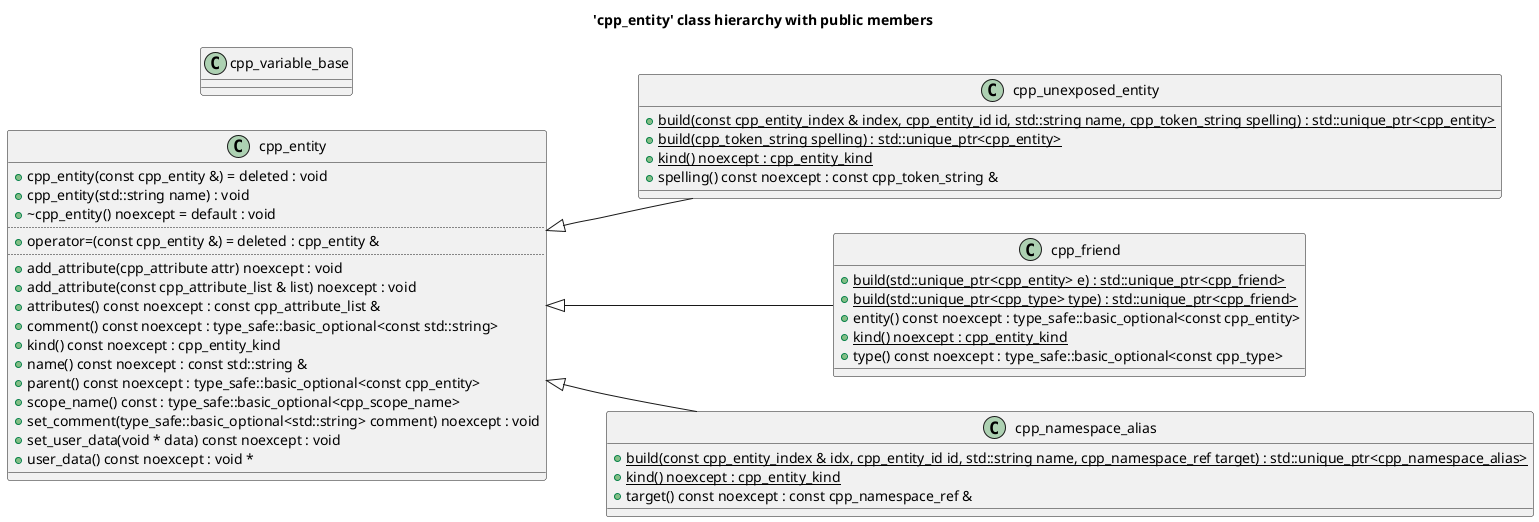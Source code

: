 @startuml
title 'cpp_entity' class hierarchy with public members
left to right direction
class "cpp_entity" as C_0014837562978658247224
class C_0014837562978658247224 [[https://github.com/foonathan/cppast/blob/5329e377ab9b9ab9309e9641f3fcda04366a449a/include/cppast/cpp_entity.hpp#L47{cpp_entity}]] {
+cpp_entity(const cpp_entity &) = deleted : void [[[https://github.com/foonathan/cppast/blob/5329e377ab9b9ab9309e9641f3fcda04366a449a/include/cppast/cpp_entity.hpp#L50{cpp_entity}]]]
+cpp_entity(std::string name) : void [[[https://github.com/foonathan/cppast/blob/5329e377ab9b9ab9309e9641f3fcda04366a449a/include/cppast/cpp_entity.hpp#L155{cpp_entity}]]]
+~cpp_entity() noexcept = default : void [[[https://github.com/foonathan/cppast/blob/5329e377ab9b9ab9309e9641f3fcda04366a449a/include/cppast/cpp_entity.hpp#L53{~cpp_entity}]]]
..
+operator=(const cpp_entity &) = deleted : cpp_entity & [[[https://github.com/foonathan/cppast/blob/5329e377ab9b9ab9309e9641f3fcda04366a449a/include/cppast/cpp_entity.hpp#L51{operator=}]]]
..
+add_attribute(cpp_attribute attr) noexcept : void [[[https://github.com/foonathan/cppast/blob/5329e377ab9b9ab9309e9641f3fcda04366a449a/include/cppast/cpp_entity.hpp#L125{add_attribute}]]]
+add_attribute(const cpp_attribute_list & list) noexcept : void [[[https://github.com/foonathan/cppast/blob/5329e377ab9b9ab9309e9641f3fcda04366a449a/include/cppast/cpp_entity.hpp#L131{add_attribute}]]]
+attributes() const noexcept : const cpp_attribute_list & [[[https://github.com/foonathan/cppast/blob/5329e377ab9b9ab9309e9641f3fcda04366a449a/include/cppast/cpp_entity.hpp#L119{attributes}]]]
+comment() const noexcept : type_safe::basic_optional<const std::string> [[[https://github.com/foonathan/cppast/blob/5329e377ab9b9ab9309e9641f3fcda04366a449a/include/cppast/cpp_entity.hpp#L106{comment}]]]
+kind() const noexcept : cpp_entity_kind [[[https://github.com/foonathan/cppast/blob/5329e377ab9b9ab9309e9641f3fcda04366a449a/include/cppast/cpp_entity.hpp#L56{kind}]]]
+name() const noexcept : const std::string & [[[https://github.com/foonathan/cppast/blob/5329e377ab9b9ab9309e9641f3fcda04366a449a/include/cppast/cpp_entity.hpp#L63{name}]]]
+parent() const noexcept : type_safe::basic_optional<const cpp_entity> [[[https://github.com/foonathan/cppast/blob/5329e377ab9b9ab9309e9641f3fcda04366a449a/include/cppast/cpp_entity.hpp#L76{parent}]]]
+scope_name() const : type_safe::basic_optional<cpp_scope_name> [[[https://github.com/foonathan/cppast/blob/5329e377ab9b9ab9309e9641f3fcda04366a449a/include/cppast/cpp_entity.hpp#L70{scope_name}]]]
+set_comment(type_safe::basic_optional<std::string> comment) noexcept : void [[[https://github.com/foonathan/cppast/blob/5329e377ab9b9ab9309e9641f3fcda04366a449a/include/cppast/cpp_entity.hpp#L113{set_comment}]]]
+set_user_data(void * data) const noexcept : void [[[https://github.com/foonathan/cppast/blob/5329e377ab9b9ab9309e9641f3fcda04366a449a/include/cppast/cpp_entity.hpp#L149{set_user_data}]]]
+user_data() const noexcept : void * [[[https://github.com/foonathan/cppast/blob/5329e377ab9b9ab9309e9641f3fcda04366a449a/include/cppast/cpp_entity.hpp#L137{user_data}]]]
__
}
class "cpp_unexposed_entity" as C_0011598861676029238614
class C_0011598861676029238614 [[https://github.com/foonathan/cppast/blob/5329e377ab9b9ab9309e9641f3fcda04366a449a/include/cppast/cpp_entity.hpp#L187{cpp_unexposed_entity}]] {
{static} +build(const cpp_entity_index & index, cpp_entity_id id, std::string name, cpp_token_string spelling) : std::unique_ptr<cpp_entity> [[[https://github.com/foonathan/cppast/blob/5329e377ab9b9ab9309e9641f3fcda04366a449a/include/cppast/cpp_entity.hpp#L194{build}]]]
{static} +build(cpp_token_string spelling) : std::unique_ptr<cpp_entity> [[[https://github.com/foonathan/cppast/blob/5329e377ab9b9ab9309e9641f3fcda04366a449a/include/cppast/cpp_entity.hpp#L199{build}]]]
{static} +kind() noexcept : cpp_entity_kind [[[https://github.com/foonathan/cppast/blob/5329e377ab9b9ab9309e9641f3fcda04366a449a/include/cppast/cpp_entity.hpp#L190{kind}]]]
+spelling() const noexcept : const cpp_token_string & [[[https://github.com/foonathan/cppast/blob/5329e377ab9b9ab9309e9641f3fcda04366a449a/include/cppast/cpp_entity.hpp#L202{spelling}]]]
__
}
class "cpp_friend" as C_0002424370915184415608
class C_0002424370915184415608 [[https://github.com/foonathan/cppast/blob/5329e377ab9b9ab9309e9641f3fcda04366a449a/include/cppast/cpp_friend.hpp#L19{cpp_friend}]] {
{static} +build(std::unique_ptr<cpp_entity> e) : std::unique_ptr<cpp_friend> [[[https://github.com/foonathan/cppast/blob/5329e377ab9b9ab9309e9641f3fcda04366a449a/include/cppast/cpp_friend.hpp#L27{build}]]]
{static} +build(std::unique_ptr<cpp_type> type) : std::unique_ptr<cpp_friend> [[[https://github.com/foonathan/cppast/blob/5329e377ab9b9ab9309e9641f3fcda04366a449a/include/cppast/cpp_friend.hpp#L34{build}]]]
+entity() const noexcept : type_safe::basic_optional<const cpp_entity> [[[https://github.com/foonathan/cppast/blob/5329e377ab9b9ab9309e9641f3fcda04366a449a/include/cppast/cpp_friend.hpp#L40{entity}]]]
{static} +kind() noexcept : cpp_entity_kind [[[https://github.com/foonathan/cppast/blob/5329e377ab9b9ab9309e9641f3fcda04366a449a/include/cppast/cpp_friend.hpp#L22{kind}]]]
+type() const noexcept : type_safe::basic_optional<const cpp_type> [[[https://github.com/foonathan/cppast/blob/5329e377ab9b9ab9309e9641f3fcda04366a449a/include/cppast/cpp_friend.hpp#L48{type}]]]
__
}
class "cpp_variable_base" as C_0001476801060215450073
class C_0001476801060215450073 [[https://github.com/foonathan/cppast/blob/5329e377ab9b9ab9309e9641f3fcda04366a449a/include/cppast/cppast_fwd.hpp#L79{cpp_variable_base}]] {
__
}
class "cpp_namespace_alias" as C_0001387303117080103145
class C_0001387303117080103145 [[https://github.com/foonathan/cppast/blob/5329e377ab9b9ab9309e9641f3fcda04366a449a/include/cppast/cpp_namespace.hpp#L102{cpp_namespace_alias}]] {
{static} +build(const cpp_entity_index & idx, cpp_entity_id id, std::string name, cpp_namespace_ref target) : std::unique_ptr<cpp_namespace_alias> [[[https://github.com/foonathan/cppast/blob/5329e377ab9b9ab9309e9641f3fcda04366a449a/include/cppast/cpp_namespace.hpp#L108{build}]]]
{static} +kind() noexcept : cpp_entity_kind [[[https://github.com/foonathan/cppast/blob/5329e377ab9b9ab9309e9641f3fcda04366a449a/include/cppast/cpp_namespace.hpp#L105{kind}]]]
+target() const noexcept : const cpp_namespace_ref & [[[https://github.com/foonathan/cppast/blob/5329e377ab9b9ab9309e9641f3fcda04366a449a/include/cppast/cpp_namespace.hpp#L114{target}]]]
__
}
C_0014837562978658247224 <|-- C_0011598861676029238614
C_0014837562978658247224 <|-- C_0002424370915184415608
C_0014837562978658247224 <|-- C_0001387303117080103145

'Generated with clang-uml, version 0.6.0
'LLVM version Ubuntu clang version 19.1.1 (1ubuntu1)
@enduml

